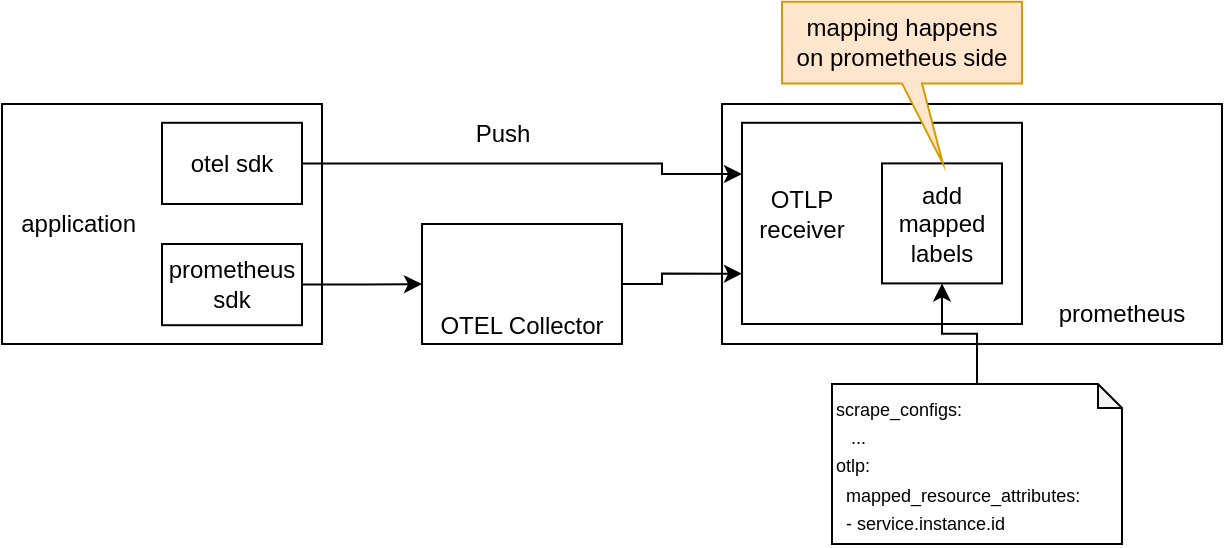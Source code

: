 <mxfile version="22.1.3" type="github">
  <diagram name="Page-1" id="2pDJMrnjvmodRHbMjU3U">
    <mxGraphModel dx="1026" dy="569" grid="1" gridSize="10" guides="1" tooltips="1" connect="1" arrows="1" fold="1" page="1" pageScale="1" pageWidth="850" pageHeight="1100" math="0" shadow="0">
      <root>
        <mxCell id="0" />
        <mxCell id="1" parent="0" />
        <mxCell id="_JCsfICxKdZBbKCJ_87l-12" value="" style="rounded=0;whiteSpace=wrap;html=1;" parent="1" vertex="1">
          <mxGeometry x="290" y="340" width="100" height="60" as="geometry" />
        </mxCell>
        <mxCell id="_JCsfICxKdZBbKCJ_87l-5" value="" style="rounded=0;whiteSpace=wrap;html=1;" parent="1" vertex="1">
          <mxGeometry x="440" y="280" width="250" height="120" as="geometry" />
        </mxCell>
        <mxCell id="_JCsfICxKdZBbKCJ_87l-1" value="application&amp;nbsp; &amp;nbsp; &amp;nbsp; &amp;nbsp; &amp;nbsp; &amp;nbsp; &amp;nbsp; &amp;nbsp; &amp;nbsp; &amp;nbsp; &amp;nbsp; &amp;nbsp; &amp;nbsp;" style="rounded=0;whiteSpace=wrap;html=1;" parent="1" vertex="1">
          <mxGeometry x="80" y="280" width="160" height="120" as="geometry" />
        </mxCell>
        <mxCell id="_JCsfICxKdZBbKCJ_87l-2" value="" style="shape=image;verticalLabelPosition=bottom;labelBackgroundColor=default;verticalAlign=top;aspect=fixed;imageAspect=0;image=https://static-00.iconduck.com/assets.00/prometheus-icon-511x512-1vmxbcxr.png;" parent="1" vertex="1">
          <mxGeometry x="610" y="299.2" width="70.66" height="70.8" as="geometry" />
        </mxCell>
        <mxCell id="_JCsfICxKdZBbKCJ_87l-8" style="edgeStyle=orthogonalEdgeStyle;rounded=0;orthogonalLoop=1;jettySize=auto;html=1;exitX=1;exitY=0.5;exitDx=0;exitDy=0;entryX=0;entryY=0.25;entryDx=0;entryDy=0;" parent="1" source="_JCsfICxKdZBbKCJ_87l-3" target="_JCsfICxKdZBbKCJ_87l-7" edge="1">
          <mxGeometry relative="1" as="geometry">
            <Array as="points">
              <mxPoint x="410" y="310" />
              <mxPoint x="410" y="315" />
              <mxPoint x="450" y="315" />
            </Array>
          </mxGeometry>
        </mxCell>
        <mxCell id="_JCsfICxKdZBbKCJ_87l-3" value="otel sdk" style="rounded=0;whiteSpace=wrap;html=1;" parent="1" vertex="1">
          <mxGeometry x="160" y="289.4" width="70" height="40.6" as="geometry" />
        </mxCell>
        <mxCell id="_JCsfICxKdZBbKCJ_87l-13" style="edgeStyle=orthogonalEdgeStyle;rounded=0;orthogonalLoop=1;jettySize=auto;html=1;exitX=1;exitY=0.5;exitDx=0;exitDy=0;" parent="1" source="_JCsfICxKdZBbKCJ_87l-4" target="_JCsfICxKdZBbKCJ_87l-12" edge="1">
          <mxGeometry relative="1" as="geometry" />
        </mxCell>
        <mxCell id="_JCsfICxKdZBbKCJ_87l-4" value="prometheus sdk" style="rounded=0;whiteSpace=wrap;html=1;" parent="1" vertex="1">
          <mxGeometry x="160" y="350" width="70" height="40.6" as="geometry" />
        </mxCell>
        <mxCell id="_JCsfICxKdZBbKCJ_87l-6" value="prometheus" style="text;html=1;strokeColor=none;fillColor=none;align=center;verticalAlign=middle;whiteSpace=wrap;rounded=0;" parent="1" vertex="1">
          <mxGeometry x="610.44" y="370" width="60" height="30" as="geometry" />
        </mxCell>
        <mxCell id="_JCsfICxKdZBbKCJ_87l-7" value="" style="rounded=0;whiteSpace=wrap;html=1;" parent="1" vertex="1">
          <mxGeometry x="450" y="289.4" width="140" height="100.6" as="geometry" />
        </mxCell>
        <mxCell id="_JCsfICxKdZBbKCJ_87l-11" value="" style="shape=image;verticalLabelPosition=bottom;labelBackgroundColor=default;verticalAlign=top;aspect=fixed;imageAspect=0;image=https://coralogix.com/wp-content/uploads/2022/02/opentelemetry-icon-color-1.png;" parent="1" vertex="1">
          <mxGeometry x="325" y="350" width="30" height="30" as="geometry" />
        </mxCell>
        <mxCell id="_JCsfICxKdZBbKCJ_87l-14" style="edgeStyle=orthogonalEdgeStyle;rounded=0;orthogonalLoop=1;jettySize=auto;html=1;exitX=1;exitY=0.5;exitDx=0;exitDy=0;entryX=0;entryY=0.75;entryDx=0;entryDy=0;" parent="1" source="_JCsfICxKdZBbKCJ_87l-12" target="_JCsfICxKdZBbKCJ_87l-7" edge="1">
          <mxGeometry relative="1" as="geometry">
            <Array as="points">
              <mxPoint x="410" y="370" />
              <mxPoint x="410" y="365" />
            </Array>
          </mxGeometry>
        </mxCell>
        <mxCell id="_JCsfICxKdZBbKCJ_87l-16" value="OTEL Collector&lt;br&gt;" style="text;html=1;strokeColor=none;fillColor=none;align=center;verticalAlign=middle;whiteSpace=wrap;rounded=0;" parent="1" vertex="1">
          <mxGeometry x="295" y="376" width="90" height="30" as="geometry" />
        </mxCell>
        <mxCell id="_JCsfICxKdZBbKCJ_87l-25" style="edgeStyle=orthogonalEdgeStyle;rounded=0;orthogonalLoop=1;jettySize=auto;html=1;exitX=0.5;exitY=0;exitDx=0;exitDy=0;exitPerimeter=0;entryX=0.5;entryY=1;entryDx=0;entryDy=0;" parent="1" source="_JCsfICxKdZBbKCJ_87l-18" target="_JCsfICxKdZBbKCJ_87l-20" edge="1">
          <mxGeometry relative="1" as="geometry" />
        </mxCell>
        <mxCell id="_JCsfICxKdZBbKCJ_87l-18" value="&lt;font style=&quot;font-size: 9px;&quot;&gt;scrape_configs:&lt;br&gt;&amp;nbsp; &amp;nbsp;...&lt;br&gt;otlp:&lt;br&gt;&amp;nbsp; mapped_resource_attributes:&lt;br&gt;&amp;nbsp; - service.instance.id&lt;/font&gt;" style="shape=note;whiteSpace=wrap;html=1;backgroundOutline=1;darkOpacity=0.05;size=12;align=left;" parent="1" vertex="1">
          <mxGeometry x="495" y="420" width="145" height="80" as="geometry" />
        </mxCell>
        <mxCell id="_JCsfICxKdZBbKCJ_87l-20" value="add mapped&lt;br&gt;labels" style="rounded=0;whiteSpace=wrap;html=1;" parent="1" vertex="1">
          <mxGeometry x="520" y="309.7" width="60" height="60" as="geometry" />
        </mxCell>
        <mxCell id="_JCsfICxKdZBbKCJ_87l-23" value="mapping happens&lt;br&gt;on prometheus side" style="shape=callout;whiteSpace=wrap;html=1;perimeter=calloutPerimeter;base=10;size=40;position=0.5;position2=0.67;fillColor=#ffe6cc;strokeColor=#d79b00;" parent="1" vertex="1">
          <mxGeometry x="470" y="228.9" width="120" height="80.8" as="geometry" />
        </mxCell>
        <mxCell id="_JCsfICxKdZBbKCJ_87l-26" value="OTLP&lt;br&gt;receiver" style="text;html=1;strokeColor=none;fillColor=none;align=center;verticalAlign=middle;whiteSpace=wrap;rounded=0;" parent="1" vertex="1">
          <mxGeometry x="450.0" y="319.6" width="60" height="30" as="geometry" />
        </mxCell>
        <mxCell id="QPEiC5hl30NDNl8cYRMb-1" value="Push" style="text;html=1;align=center;verticalAlign=middle;resizable=0;points=[];autosize=1;strokeColor=none;fillColor=none;" vertex="1" parent="1">
          <mxGeometry x="305" y="280" width="50" height="30" as="geometry" />
        </mxCell>
      </root>
    </mxGraphModel>
  </diagram>
</mxfile>
